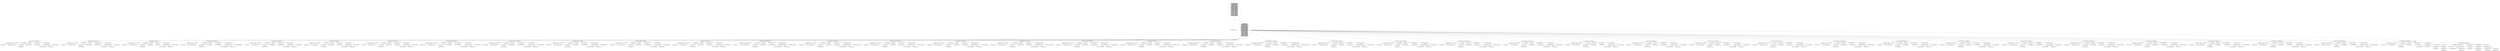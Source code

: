 digraph "HandlerFactory#?" {
0 [label="2:CtVirtualElement@HandlerFactory" shape=ellipse]
1 [label="3:CtExecutableReferenceImpl@register(<unknown>,java.lang.Class)" shape=ellipse]
2 [label="3:CtTypeReferenceImpl@null" shape=ellipse]
3 [label="3:CtTypeReferenceImpl@Class<CaseHandler>" shape=ellipse]
4 [label="3:CtVirtualElement@register" shape=ellipse]
5 [label="3:CtTypeAccessImpl@PlaceHold" shape=ellipse]
6 [label="3:CtTypeReferenceImpl@PlaceHold" shape=ellipse]
7 [label="3:CtThisAccessImpl@" shape=ellipse]
8 [label="3:CtTypeReferenceImpl@PlaceHold" shape=ellipse]
9 [label="3:CtTypeAccessImpl@CASE_GROUP" shape=ellipse]
10 [label="3:CtTypeReferenceImpl@CASE_GROUP" shape=ellipse]
11 [label="3:CtFieldReferenceImpl@CaseHandler.class" shape=ellipse]
12 [label="3:CtTypeReferenceImpl@CaseHandler" shape=ellipse]
13 [label="3:CtTypeReferenceImpl@Class" shape=ellipse]
14 [label="3:CtFieldReadImpl@CaseHandler.class" shape=ellipse]
15 [label="3:CtTypeAccessImpl@CaseHandler" shape=ellipse]
16 [label="3:CtInvocationImpl@register(CASE_GROUP, CaseHandler.class)" shape=ellipse]
17 [label="4:CtExecutableReferenceImpl@register(<unknown>,java.lang.Class)" shape=ellipse]
18 [label="4:CtTypeReferenceImpl@null" shape=ellipse]
19 [label="4:CtTypeReferenceImpl@Class<SwitchHandler>" shape=ellipse]
20 [label="4:CtVirtualElement@register" shape=ellipse]
21 [label="4:CtTypeAccessImpl@PlaceHold" shape=ellipse]
22 [label="4:CtTypeReferenceImpl@PlaceHold" shape=ellipse]
23 [label="4:CtThisAccessImpl@" shape=ellipse]
24 [label="4:CtTypeReferenceImpl@PlaceHold" shape=ellipse]
25 [label="4:CtTypeAccessImpl@LITERAL_SWITCH" shape=ellipse]
26 [label="4:CtTypeReferenceImpl@LITERAL_SWITCH" shape=ellipse]
27 [label="4:CtFieldReferenceImpl@SwitchHandler.class" shape=ellipse]
28 [label="4:CtTypeReferenceImpl@SwitchHandler" shape=ellipse]
29 [label="4:CtTypeReferenceImpl@Class" shape=ellipse]
30 [label="4:CtFieldReadImpl@SwitchHandler.class" shape=ellipse]
31 [label="4:CtTypeAccessImpl@SwitchHandler" shape=ellipse]
32 [label="4:CtInvocationImpl@register(LITERAL_SWITCH, SwitchHandler.class)" shape=ellipse]
33 [label="5:CtExecutableReferenceImpl@register(<unknown>,java.lang.Class)" shape=ellipse]
34 [label="5:CtTypeReferenceImpl@null" shape=ellipse]
35 [label="5:CtTypeReferenceImpl@Class<SlistHandler>" shape=ellipse]
36 [label="5:CtVirtualElement@register" shape=ellipse]
37 [label="5:CtTypeAccessImpl@PlaceHold" shape=ellipse]
38 [label="5:CtTypeReferenceImpl@PlaceHold" shape=ellipse]
39 [label="5:CtThisAccessImpl@" shape=ellipse]
40 [label="5:CtTypeReferenceImpl@PlaceHold" shape=ellipse]
41 [label="5:CtTypeAccessImpl@SLIST" shape=ellipse]
42 [label="5:CtTypeReferenceImpl@SLIST" shape=ellipse]
43 [label="5:CtFieldReferenceImpl@SlistHandler.class" shape=ellipse]
44 [label="5:CtTypeReferenceImpl@SlistHandler" shape=ellipse]
45 [label="5:CtTypeReferenceImpl@Class" shape=ellipse]
46 [label="5:CtFieldReadImpl@SlistHandler.class" shape=ellipse]
47 [label="5:CtTypeAccessImpl@SlistHandler" shape=ellipse]
48 [label="5:CtInvocationImpl@register(SLIST, SlistHandler.class)" shape=ellipse]
49 [label="6:CtExecutableReferenceImpl@register(<unknown>,java.lang.Class)" shape=ellipse]
50 [label="6:CtTypeReferenceImpl@null" shape=ellipse]
51 [label="6:CtTypeReferenceImpl@Class<PackageDefHandler>" shape=ellipse]
52 [label="6:CtVirtualElement@register" shape=ellipse]
53 [label="6:CtTypeAccessImpl@PlaceHold" shape=ellipse]
54 [label="6:CtTypeReferenceImpl@PlaceHold" shape=ellipse]
55 [label="6:CtThisAccessImpl@" shape=ellipse]
56 [label="6:CtTypeReferenceImpl@PlaceHold" shape=ellipse]
57 [label="6:CtTypeAccessImpl@PACKAGE_DEF" shape=ellipse]
58 [label="6:CtTypeReferenceImpl@PACKAGE_DEF" shape=ellipse]
59 [label="6:CtFieldReferenceImpl@PackageDefHandler.class" shape=ellipse]
60 [label="6:CtTypeReferenceImpl@PackageDefHandler" shape=ellipse]
61 [label="6:CtTypeReferenceImpl@Class" shape=ellipse]
62 [label="6:CtFieldReadImpl@PackageDefHandler.class" shape=ellipse]
63 [label="6:CtTypeAccessImpl@PackageDefHandler" shape=ellipse]
64 [label="6:CtInvocationImpl@register(PACKAGE_DEF, PackageDefHandler.class)" shape=ellipse]
65 [label="7:CtExecutableReferenceImpl@register(<unknown>,java.lang.Class)" shape=ellipse]
66 [label="7:CtTypeReferenceImpl@null" shape=ellipse]
67 [label="7:CtTypeReferenceImpl@Class<ElseHandler>" shape=ellipse]
68 [label="7:CtVirtualElement@register" shape=ellipse]
69 [label="7:CtTypeAccessImpl@PlaceHold" shape=ellipse]
70 [label="7:CtTypeReferenceImpl@PlaceHold" shape=ellipse]
71 [label="7:CtThisAccessImpl@" shape=ellipse]
72 [label="7:CtTypeReferenceImpl@PlaceHold" shape=ellipse]
73 [label="7:CtTypeAccessImpl@LITERAL_ELSE" shape=ellipse]
74 [label="7:CtTypeReferenceImpl@LITERAL_ELSE" shape=ellipse]
75 [label="7:CtFieldReferenceImpl@ElseHandler.class" shape=ellipse]
76 [label="7:CtTypeReferenceImpl@ElseHandler" shape=ellipse]
77 [label="7:CtTypeReferenceImpl@Class" shape=ellipse]
78 [label="7:CtFieldReadImpl@ElseHandler.class" shape=ellipse]
79 [label="7:CtTypeAccessImpl@ElseHandler" shape=ellipse]
80 [label="7:CtInvocationImpl@register(LITERAL_ELSE, ElseHandler.class)" shape=ellipse]
81 [label="8:CtExecutableReferenceImpl@register(<unknown>,java.lang.Class)" shape=ellipse]
82 [label="8:CtTypeReferenceImpl@null" shape=ellipse]
83 [label="8:CtTypeReferenceImpl@Class<IfHandler>" shape=ellipse]
84 [label="8:CtVirtualElement@register" shape=ellipse]
85 [label="8:CtTypeAccessImpl@PlaceHold" shape=ellipse]
86 [label="8:CtTypeReferenceImpl@PlaceHold" shape=ellipse]
87 [label="8:CtThisAccessImpl@" shape=ellipse]
88 [label="8:CtTypeReferenceImpl@PlaceHold" shape=ellipse]
89 [label="8:CtTypeAccessImpl@LITERAL_IF" shape=ellipse]
90 [label="8:CtTypeReferenceImpl@LITERAL_IF" shape=ellipse]
91 [label="8:CtFieldReferenceImpl@IfHandler.class" shape=ellipse]
92 [label="8:CtTypeReferenceImpl@IfHandler" shape=ellipse]
93 [label="8:CtTypeReferenceImpl@Class" shape=ellipse]
94 [label="8:CtFieldReadImpl@IfHandler.class" shape=ellipse]
95 [label="8:CtTypeAccessImpl@IfHandler" shape=ellipse]
96 [label="8:CtInvocationImpl@register(LITERAL_IF, IfHandler.class)" shape=ellipse]
97 [label="9:CtExecutableReferenceImpl@register(<unknown>,java.lang.Class)" shape=ellipse]
98 [label="9:CtTypeReferenceImpl@null" shape=ellipse]
99 [label="9:CtTypeReferenceImpl@Class<TryHandler>" shape=ellipse]
100 [label="9:CtVirtualElement@register" shape=ellipse]
101 [label="9:CtTypeAccessImpl@PlaceHold" shape=ellipse]
102 [label="9:CtTypeReferenceImpl@PlaceHold" shape=ellipse]
103 [label="9:CtThisAccessImpl@" shape=ellipse]
104 [label="9:CtTypeReferenceImpl@PlaceHold" shape=ellipse]
105 [label="9:CtTypeAccessImpl@LITERAL_TRY" shape=ellipse]
106 [label="9:CtTypeReferenceImpl@LITERAL_TRY" shape=ellipse]
107 [label="9:CtFieldReferenceImpl@TryHandler.class" shape=ellipse]
108 [label="9:CtTypeReferenceImpl@TryHandler" shape=ellipse]
109 [label="9:CtTypeReferenceImpl@Class" shape=ellipse]
110 [label="9:CtFieldReadImpl@TryHandler.class" shape=ellipse]
111 [label="9:CtTypeAccessImpl@TryHandler" shape=ellipse]
112 [label="9:CtInvocationImpl@register(LITERAL_TRY, TryHandler.class)" shape=ellipse]
113 [label="10:CtExecutableReferenceImpl@register(<unknown>,java.lang.Class)" shape=ellipse]
114 [label="10:CtTypeReferenceImpl@null" shape=ellipse]
115 [label="10:CtTypeReferenceImpl@Class<CatchHandler>" shape=ellipse]
116 [label="10:CtVirtualElement@register" shape=ellipse]
117 [label="10:CtTypeAccessImpl@PlaceHold" shape=ellipse]
118 [label="10:CtTypeReferenceImpl@PlaceHold" shape=ellipse]
119 [label="10:CtThisAccessImpl@" shape=ellipse]
120 [label="10:CtTypeReferenceImpl@PlaceHold" shape=ellipse]
121 [label="10:CtTypeAccessImpl@LITERAL_CATCH" shape=ellipse]
122 [label="10:CtTypeReferenceImpl@LITERAL_CATCH" shape=ellipse]
123 [label="10:CtFieldReferenceImpl@CatchHandler.class" shape=ellipse]
124 [label="10:CtTypeReferenceImpl@CatchHandler" shape=ellipse]
125 [label="10:CtTypeReferenceImpl@Class" shape=ellipse]
126 [label="10:CtFieldReadImpl@CatchHandler.class" shape=ellipse]
127 [label="10:CtTypeAccessImpl@CatchHandler" shape=ellipse]
128 [label="10:CtInvocationImpl@register(LITERAL_CATCH, CatchHandler.class)" shape=ellipse]
129 [label="11:CtExecutableReferenceImpl@register(<unknown>,java.lang.Class)" shape=ellipse]
130 [label="11:CtTypeReferenceImpl@null" shape=ellipse]
131 [label="11:CtTypeReferenceImpl@Class<FinallyHandler>" shape=ellipse]
132 [label="11:CtVirtualElement@register" shape=ellipse]
133 [label="11:CtTypeAccessImpl@PlaceHold" shape=ellipse]
134 [label="11:CtTypeReferenceImpl@PlaceHold" shape=ellipse]
135 [label="11:CtThisAccessImpl@" shape=ellipse]
136 [label="11:CtTypeReferenceImpl@PlaceHold" shape=ellipse]
137 [label="11:CtTypeAccessImpl@LITERAL_FINALLY" shape=ellipse]
138 [label="11:CtTypeReferenceImpl@LITERAL_FINALLY" shape=ellipse]
139 [label="11:CtFieldReferenceImpl@FinallyHandler.class" shape=ellipse]
140 [label="11:CtTypeReferenceImpl@FinallyHandler" shape=ellipse]
141 [label="11:CtTypeReferenceImpl@Class" shape=ellipse]
142 [label="11:CtFieldReadImpl@FinallyHandler.class" shape=ellipse]
143 [label="11:CtTypeAccessImpl@FinallyHandler" shape=ellipse]
144 [label="11:CtInvocationImpl@register(LITERAL_FINALLY, FinallyHandler.class)" shape=ellipse]
145 [label="12:CtExecutableReferenceImpl@register(<unknown>,java.lang.Class)" shape=ellipse]
146 [label="12:CtTypeReferenceImpl@null" shape=ellipse]
147 [label="12:CtTypeReferenceImpl@Class<DoWhileHandler>" shape=ellipse]
148 [label="12:CtVirtualElement@register" shape=ellipse]
149 [label="12:CtTypeAccessImpl@PlaceHold" shape=ellipse]
150 [label="12:CtTypeReferenceImpl@PlaceHold" shape=ellipse]
151 [label="12:CtThisAccessImpl@" shape=ellipse]
152 [label="12:CtTypeReferenceImpl@PlaceHold" shape=ellipse]
153 [label="12:CtTypeAccessImpl@LITERAL_DO" shape=ellipse]
154 [label="12:CtTypeReferenceImpl@LITERAL_DO" shape=ellipse]
155 [label="12:CtFieldReferenceImpl@DoWhileHandler.class" shape=ellipse]
156 [label="12:CtTypeReferenceImpl@DoWhileHandler" shape=ellipse]
157 [label="12:CtTypeReferenceImpl@Class" shape=ellipse]
158 [label="12:CtFieldReadImpl@DoWhileHandler.class" shape=ellipse]
159 [label="12:CtTypeAccessImpl@DoWhileHandler" shape=ellipse]
160 [label="12:CtInvocationImpl@register(LITERAL_DO, DoWhileHandler.class)" shape=ellipse]
161 [label="13:CtExecutableReferenceImpl@register(<unknown>,java.lang.Class)" shape=ellipse]
162 [label="13:CtTypeReferenceImpl@null" shape=ellipse]
163 [label="13:CtTypeReferenceImpl@Class<WhileHandler>" shape=ellipse]
164 [label="13:CtVirtualElement@register" shape=ellipse]
165 [label="13:CtTypeAccessImpl@PlaceHold" shape=ellipse]
166 [label="13:CtTypeReferenceImpl@PlaceHold" shape=ellipse]
167 [label="13:CtThisAccessImpl@" shape=ellipse]
168 [label="13:CtTypeReferenceImpl@PlaceHold" shape=ellipse]
169 [label="13:CtTypeAccessImpl@LITERAL_WHILE" shape=ellipse]
170 [label="13:CtTypeReferenceImpl@LITERAL_WHILE" shape=ellipse]
171 [label="13:CtFieldReferenceImpl@WhileHandler.class" shape=ellipse]
172 [label="13:CtTypeReferenceImpl@WhileHandler" shape=ellipse]
173 [label="13:CtTypeReferenceImpl@Class" shape=ellipse]
174 [label="13:CtFieldReadImpl@WhileHandler.class" shape=ellipse]
175 [label="13:CtTypeAccessImpl@WhileHandler" shape=ellipse]
176 [label="13:CtInvocationImpl@register(LITERAL_WHILE, WhileHandler.class)" shape=ellipse]
177 [label="14:CtExecutableReferenceImpl@register(<unknown>,java.lang.Class)" shape=ellipse]
178 [label="14:CtTypeReferenceImpl@null" shape=ellipse]
179 [label="14:CtTypeReferenceImpl@Class<ForHandler>" shape=ellipse]
180 [label="14:CtVirtualElement@register" shape=ellipse]
181 [label="14:CtTypeAccessImpl@PlaceHold" shape=ellipse]
182 [label="14:CtTypeReferenceImpl@PlaceHold" shape=ellipse]
183 [label="14:CtThisAccessImpl@" shape=ellipse]
184 [label="14:CtTypeReferenceImpl@PlaceHold" shape=ellipse]
185 [label="14:CtTypeAccessImpl@LITERAL_FOR" shape=ellipse]
186 [label="14:CtTypeReferenceImpl@LITERAL_FOR" shape=ellipse]
187 [label="14:CtFieldReferenceImpl@ForHandler.class" shape=ellipse]
188 [label="14:CtTypeReferenceImpl@ForHandler" shape=ellipse]
189 [label="14:CtTypeReferenceImpl@Class" shape=ellipse]
190 [label="14:CtFieldReadImpl@ForHandler.class" shape=ellipse]
191 [label="14:CtTypeAccessImpl@ForHandler" shape=ellipse]
192 [label="14:CtInvocationImpl@register(LITERAL_FOR, ForHandler.class)" shape=ellipse]
193 [label="15:CtExecutableReferenceImpl@register(<unknown>,java.lang.Class)" shape=ellipse]
194 [label="15:CtTypeReferenceImpl@null" shape=ellipse]
195 [label="15:CtTypeReferenceImpl@Class<MethodDefHandler>" shape=ellipse]
196 [label="15:CtVirtualElement@register" shape=ellipse]
197 [label="15:CtTypeAccessImpl@PlaceHold" shape=ellipse]
198 [label="15:CtTypeReferenceImpl@PlaceHold" shape=ellipse]
199 [label="15:CtThisAccessImpl@" shape=ellipse]
200 [label="15:CtTypeReferenceImpl@PlaceHold" shape=ellipse]
201 [label="15:CtTypeAccessImpl@METHOD_DEF" shape=ellipse]
202 [label="15:CtTypeReferenceImpl@METHOD_DEF" shape=ellipse]
203 [label="15:CtFieldReferenceImpl@MethodDefHandler.class" shape=ellipse]
204 [label="15:CtTypeReferenceImpl@MethodDefHandler" shape=ellipse]
205 [label="15:CtTypeReferenceImpl@Class" shape=ellipse]
206 [label="15:CtFieldReadImpl@MethodDefHandler.class" shape=ellipse]
207 [label="15:CtTypeAccessImpl@MethodDefHandler" shape=ellipse]
208 [label="15:CtInvocationImpl@register(METHOD_DEF, MethodDefHandler.class)" shape=ellipse]
209 [label="16:CtExecutableReferenceImpl@register(<unknown>,java.lang.Class)" shape=ellipse]
210 [label="16:CtTypeReferenceImpl@null" shape=ellipse]
211 [label="16:CtTypeReferenceImpl@Class<MethodDefHandler>" shape=ellipse]
212 [label="16:CtVirtualElement@register" shape=ellipse]
213 [label="16:CtTypeAccessImpl@PlaceHold" shape=ellipse]
214 [label="16:CtTypeReferenceImpl@PlaceHold" shape=ellipse]
215 [label="16:CtThisAccessImpl@" shape=ellipse]
216 [label="16:CtTypeReferenceImpl@PlaceHold" shape=ellipse]
217 [label="16:CtTypeAccessImpl@CTOR_DEF" shape=ellipse]
218 [label="16:CtTypeReferenceImpl@CTOR_DEF" shape=ellipse]
219 [label="16:CtFieldReferenceImpl@MethodDefHandler.class" shape=ellipse]
220 [label="16:CtTypeReferenceImpl@MethodDefHandler" shape=ellipse]
221 [label="16:CtTypeReferenceImpl@Class" shape=ellipse]
222 [label="16:CtFieldReadImpl@MethodDefHandler.class" shape=ellipse]
223 [label="16:CtTypeAccessImpl@MethodDefHandler" shape=ellipse]
224 [label="16:CtInvocationImpl@register(CTOR_DEF, MethodDefHandler.class)" shape=ellipse]
225 [label="17:CtExecutableReferenceImpl@register(<unknown>,java.lang.Class)" shape=ellipse]
226 [label="17:CtTypeReferenceImpl@null" shape=ellipse]
227 [label="17:CtTypeReferenceImpl@Class<ClassDefHandler>" shape=ellipse]
228 [label="17:CtVirtualElement@register" shape=ellipse]
229 [label="17:CtTypeAccessImpl@PlaceHold" shape=ellipse]
230 [label="17:CtTypeReferenceImpl@PlaceHold" shape=ellipse]
231 [label="17:CtThisAccessImpl@" shape=ellipse]
232 [label="17:CtTypeReferenceImpl@PlaceHold" shape=ellipse]
233 [label="17:CtTypeAccessImpl@CLASS_DEF" shape=ellipse]
234 [label="17:CtTypeReferenceImpl@CLASS_DEF" shape=ellipse]
235 [label="17:CtFieldReferenceImpl@ClassDefHandler.class" shape=ellipse]
236 [label="17:CtTypeReferenceImpl@ClassDefHandler" shape=ellipse]
237 [label="17:CtTypeReferenceImpl@Class" shape=ellipse]
238 [label="17:CtFieldReadImpl@ClassDefHandler.class" shape=ellipse]
239 [label="17:CtTypeAccessImpl@ClassDefHandler" shape=ellipse]
240 [label="17:CtInvocationImpl@register(CLASS_DEF, ClassDefHandler.class)" shape=ellipse]
241 [label="18:CtExecutableReferenceImpl@register(<unknown>,java.lang.Class)" shape=ellipse]
242 [label="18:CtTypeReferenceImpl@null" shape=ellipse]
243 [label="18:CtTypeReferenceImpl@Class<ClassDefHandler>" shape=ellipse]
244 [label="18:CtVirtualElement@register" shape=ellipse]
245 [label="18:CtTypeAccessImpl@PlaceHold" shape=ellipse]
246 [label="18:CtTypeReferenceImpl@PlaceHold" shape=ellipse]
247 [label="18:CtThisAccessImpl@" shape=ellipse]
248 [label="18:CtTypeReferenceImpl@PlaceHold" shape=ellipse]
249 [label="18:CtTypeAccessImpl@ENUM_DEF" shape=ellipse]
250 [label="18:CtTypeReferenceImpl@ENUM_DEF" shape=ellipse]
251 [label="18:CtFieldReferenceImpl@ClassDefHandler.class" shape=ellipse]
252 [label="18:CtTypeReferenceImpl@ClassDefHandler" shape=ellipse]
253 [label="18:CtTypeReferenceImpl@Class" shape=ellipse]
254 [label="18:CtFieldReadImpl@ClassDefHandler.class" shape=ellipse]
255 [label="18:CtTypeAccessImpl@ClassDefHandler" shape=ellipse]
256 [label="18:CtInvocationImpl@register(ENUM_DEF, ClassDefHandler.class)" shape=ellipse]
257 [label="19:CtExecutableReferenceImpl@register(<unknown>,java.lang.Class)" shape=ellipse]
258 [label="19:CtTypeReferenceImpl@null" shape=ellipse]
259 [label="19:CtTypeReferenceImpl@Class<ObjectBlockHandler>" shape=ellipse]
260 [label="19:CtVirtualElement@register" shape=ellipse]
261 [label="19:CtTypeAccessImpl@PlaceHold" shape=ellipse]
262 [label="19:CtTypeReferenceImpl@PlaceHold" shape=ellipse]
263 [label="19:CtThisAccessImpl@" shape=ellipse]
264 [label="19:CtTypeReferenceImpl@PlaceHold" shape=ellipse]
265 [label="19:CtTypeAccessImpl@OBJBLOCK" shape=ellipse]
266 [label="19:CtTypeReferenceImpl@OBJBLOCK" shape=ellipse]
267 [label="19:CtFieldReferenceImpl@ObjectBlockHandler.class" shape=ellipse]
268 [label="19:CtTypeReferenceImpl@ObjectBlockHandler" shape=ellipse]
269 [label="19:CtTypeReferenceImpl@Class" shape=ellipse]
270 [label="19:CtFieldReadImpl@ObjectBlockHandler.class" shape=ellipse]
271 [label="19:CtTypeAccessImpl@ObjectBlockHandler" shape=ellipse]
272 [label="19:CtInvocationImpl@register(OBJBLOCK, ObjectBlockHandler.class)" shape=ellipse]
273 [label="20:CtExecutableReferenceImpl@register(<unknown>,java.lang.Class)" shape=ellipse]
274 [label="20:CtTypeReferenceImpl@null" shape=ellipse]
275 [label="20:CtTypeReferenceImpl@Class<ClassDefHandler>" shape=ellipse]
276 [label="20:CtVirtualElement@register" shape=ellipse]
277 [label="20:CtTypeAccessImpl@PlaceHold" shape=ellipse]
278 [label="20:CtTypeReferenceImpl@PlaceHold" shape=ellipse]
279 [label="20:CtThisAccessImpl@" shape=ellipse]
280 [label="20:CtTypeReferenceImpl@PlaceHold" shape=ellipse]
281 [label="20:CtTypeAccessImpl@INTERFACE_DEF" shape=ellipse]
282 [label="20:CtTypeReferenceImpl@INTERFACE_DEF" shape=ellipse]
283 [label="20:CtFieldReferenceImpl@ClassDefHandler.class" shape=ellipse]
284 [label="20:CtTypeReferenceImpl@ClassDefHandler" shape=ellipse]
285 [label="20:CtTypeReferenceImpl@Class" shape=ellipse]
286 [label="20:CtFieldReadImpl@ClassDefHandler.class" shape=ellipse]
287 [label="20:CtTypeAccessImpl@ClassDefHandler" shape=ellipse]
288 [label="20:CtInvocationImpl@register(INTERFACE_DEF, ClassDefHandler.class)" shape=ellipse]
289 [label="21:CtExecutableReferenceImpl@register(<unknown>,java.lang.Class)" shape=ellipse]
290 [label="21:CtTypeReferenceImpl@null" shape=ellipse]
291 [label="21:CtTypeReferenceImpl@Class<ImportHandler>" shape=ellipse]
292 [label="21:CtVirtualElement@register" shape=ellipse]
293 [label="21:CtTypeAccessImpl@PlaceHold" shape=ellipse]
294 [label="21:CtTypeReferenceImpl@PlaceHold" shape=ellipse]
295 [label="21:CtThisAccessImpl@" shape=ellipse]
296 [label="21:CtTypeReferenceImpl@PlaceHold" shape=ellipse]
297 [label="21:CtTypeAccessImpl@IMPORT" shape=ellipse]
298 [label="21:CtTypeReferenceImpl@IMPORT" shape=ellipse]
299 [label="21:CtFieldReferenceImpl@ImportHandler.class" shape=ellipse]
300 [label="21:CtTypeReferenceImpl@ImportHandler" shape=ellipse]
301 [label="21:CtTypeReferenceImpl@Class" shape=ellipse]
302 [label="21:CtFieldReadImpl@ImportHandler.class" shape=ellipse]
303 [label="21:CtTypeAccessImpl@ImportHandler" shape=ellipse]
304 [label="21:CtInvocationImpl@register(IMPORT, ImportHandler.class)" shape=ellipse]
305 [label="22:CtExecutableReferenceImpl@register(<unknown>,java.lang.Class)" shape=ellipse]
306 [label="22:CtTypeReferenceImpl@null" shape=ellipse]
307 [label="22:CtTypeReferenceImpl@Class<ArrayInitHandler>" shape=ellipse]
308 [label="22:CtVirtualElement@register" shape=ellipse]
309 [label="22:CtTypeAccessImpl@PlaceHold" shape=ellipse]
310 [label="22:CtTypeReferenceImpl@PlaceHold" shape=ellipse]
311 [label="22:CtThisAccessImpl@" shape=ellipse]
312 [label="22:CtTypeReferenceImpl@PlaceHold" shape=ellipse]
313 [label="22:CtTypeAccessImpl@ARRAY_INIT" shape=ellipse]
314 [label="22:CtTypeReferenceImpl@ARRAY_INIT" shape=ellipse]
315 [label="22:CtFieldReferenceImpl@ArrayInitHandler.class" shape=ellipse]
316 [label="22:CtTypeReferenceImpl@ArrayInitHandler" shape=ellipse]
317 [label="22:CtTypeReferenceImpl@Class" shape=ellipse]
318 [label="22:CtFieldReadImpl@ArrayInitHandler.class" shape=ellipse]
319 [label="22:CtTypeAccessImpl@ArrayInitHandler" shape=ellipse]
320 [label="22:CtInvocationImpl@register(ARRAY_INIT, ArrayInitHandler.class)" shape=ellipse]
321 [label="23:CtExecutableReferenceImpl@register(<unknown>,java.lang.Class)" shape=ellipse]
322 [label="23:CtTypeReferenceImpl@null" shape=ellipse]
323 [label="23:CtTypeReferenceImpl@Class<MethodCallHandler>" shape=ellipse]
324 [label="23:CtVirtualElement@register" shape=ellipse]
325 [label="23:CtTypeAccessImpl@PlaceHold" shape=ellipse]
326 [label="23:CtTypeReferenceImpl@PlaceHold" shape=ellipse]
327 [label="23:CtThisAccessImpl@" shape=ellipse]
328 [label="23:CtTypeReferenceImpl@PlaceHold" shape=ellipse]
329 [label="23:CtTypeAccessImpl@METHOD_CALL" shape=ellipse]
330 [label="23:CtTypeReferenceImpl@METHOD_CALL" shape=ellipse]
331 [label="23:CtFieldReferenceImpl@MethodCallHandler.class" shape=ellipse]
332 [label="23:CtTypeReferenceImpl@MethodCallHandler" shape=ellipse]
333 [label="23:CtTypeReferenceImpl@Class" shape=ellipse]
334 [label="23:CtFieldReadImpl@MethodCallHandler.class" shape=ellipse]
335 [label="23:CtTypeAccessImpl@MethodCallHandler" shape=ellipse]
336 [label="23:CtInvocationImpl@register(METHOD_CALL, MethodCallHandler.class)" shape=ellipse]
337 [label="24:CtExecutableReferenceImpl@register(<unknown>,java.lang.Class)" shape=ellipse]
338 [label="24:CtTypeReferenceImpl@null" shape=ellipse]
339 [label="24:CtTypeReferenceImpl@Class<MethodCallHandler>" shape=ellipse]
340 [label="24:CtVirtualElement@register" shape=ellipse]
341 [label="24:CtTypeAccessImpl@PlaceHold" shape=ellipse]
342 [label="24:CtTypeReferenceImpl@PlaceHold" shape=ellipse]
343 [label="24:CtThisAccessImpl@" shape=ellipse]
344 [label="24:CtTypeReferenceImpl@PlaceHold" shape=ellipse]
345 [label="24:CtTypeAccessImpl@CTOR_CALL" shape=ellipse]
346 [label="24:CtTypeReferenceImpl@CTOR_CALL" shape=ellipse]
347 [label="24:CtFieldReferenceImpl@MethodCallHandler.class" shape=ellipse]
348 [label="24:CtTypeReferenceImpl@MethodCallHandler" shape=ellipse]
349 [label="24:CtTypeReferenceImpl@Class" shape=ellipse]
350 [label="24:CtFieldReadImpl@MethodCallHandler.class" shape=ellipse]
351 [label="24:CtTypeAccessImpl@MethodCallHandler" shape=ellipse]
352 [label="24:CtInvocationImpl@register(CTOR_CALL, MethodCallHandler.class)" shape=ellipse]
353 [label="25:CtExecutableReferenceImpl@register(<unknown>,java.lang.Class)" shape=ellipse]
354 [label="25:CtTypeReferenceImpl@null" shape=ellipse]
355 [label="25:CtTypeReferenceImpl@Class<LabelHandler>" shape=ellipse]
356 [label="25:CtVirtualElement@register" shape=ellipse]
357 [label="25:CtTypeAccessImpl@PlaceHold" shape=ellipse]
358 [label="25:CtTypeReferenceImpl@PlaceHold" shape=ellipse]
359 [label="25:CtThisAccessImpl@" shape=ellipse]
360 [label="25:CtTypeReferenceImpl@PlaceHold" shape=ellipse]
361 [label="25:CtTypeAccessImpl@LABELED_STAT" shape=ellipse]
362 [label="25:CtTypeReferenceImpl@LABELED_STAT" shape=ellipse]
363 [label="25:CtFieldReferenceImpl@LabelHandler.class" shape=ellipse]
364 [label="25:CtTypeReferenceImpl@LabelHandler" shape=ellipse]
365 [label="25:CtTypeReferenceImpl@Class" shape=ellipse]
366 [label="25:CtFieldReadImpl@LabelHandler.class" shape=ellipse]
367 [label="25:CtTypeAccessImpl@LabelHandler" shape=ellipse]
368 [label="25:CtInvocationImpl@register(LABELED_STAT, LabelHandler.class)" shape=ellipse]
369 [label="26:CtExecutableReferenceImpl@register(<unknown>,java.lang.Class)" shape=ellipse]
370 [label="26:CtTypeReferenceImpl@null" shape=ellipse]
371 [label="26:CtTypeReferenceImpl@Class<StaticInitHandler>" shape=ellipse]
372 [label="26:CtVirtualElement@register" shape=ellipse]
373 [label="26:CtTypeAccessImpl@PlaceHold" shape=ellipse]
374 [label="26:CtTypeReferenceImpl@PlaceHold" shape=ellipse]
375 [label="26:CtThisAccessImpl@" shape=ellipse]
376 [label="26:CtTypeReferenceImpl@PlaceHold" shape=ellipse]
377 [label="26:CtTypeAccessImpl@STATIC_INIT" shape=ellipse]
378 [label="26:CtTypeReferenceImpl@STATIC_INIT" shape=ellipse]
379 [label="26:CtFieldReferenceImpl@StaticInitHandler.class" shape=ellipse]
380 [label="26:CtTypeReferenceImpl@StaticInitHandler" shape=ellipse]
381 [label="26:CtTypeReferenceImpl@Class" shape=ellipse]
382 [label="26:CtFieldReadImpl@StaticInitHandler.class" shape=ellipse]
383 [label="26:CtTypeAccessImpl@StaticInitHandler" shape=ellipse]
384 [label="26:CtInvocationImpl@register(STATIC_INIT, StaticInitHandler.class)" shape=ellipse]
385 [label="27:CtExecutableReferenceImpl@register(<unknown>,java.lang.Class)" shape=ellipse]
386 [label="27:CtTypeReferenceImpl@null" shape=ellipse]
387 [label="27:CtTypeReferenceImpl@Class<SlistHandler>" shape=ellipse]
388 [label="27:CtVirtualElement@register" shape=ellipse]
389 [label="27:CtTypeAccessImpl@PlaceHold" shape=ellipse]
390 [label="27:CtTypeReferenceImpl@PlaceHold" shape=ellipse]
391 [label="27:CtThisAccessImpl@" shape=ellipse]
392 [label="27:CtTypeReferenceImpl@PlaceHold" shape=ellipse]
393 [label="27:CtTypeAccessImpl@INSTANCE_INIT" shape=ellipse]
394 [label="27:CtTypeReferenceImpl@INSTANCE_INIT" shape=ellipse]
395 [label="27:CtFieldReferenceImpl@SlistHandler.class" shape=ellipse]
396 [label="27:CtTypeReferenceImpl@SlistHandler" shape=ellipse]
397 [label="27:CtTypeReferenceImpl@Class" shape=ellipse]
398 [label="27:CtFieldReadImpl@SlistHandler.class" shape=ellipse]
399 [label="27:CtTypeAccessImpl@SlistHandler" shape=ellipse]
400 [label="27:CtInvocationImpl@register(INSTANCE_INIT, SlistHandler.class)" shape=ellipse]
401 [label="28:CtExecutableReferenceImpl@register(<unknown>,java.lang.Class)" shape=ellipse]
402 [label="28:CtTypeReferenceImpl@null" shape=ellipse]
403 [label="28:CtTypeReferenceImpl@Class<AssignHandler>" shape=ellipse]
404 [label="28:CtVirtualElement@register" shape=ellipse]
405 [label="28:CtTypeAccessImpl@PlaceHold" shape=ellipse]
406 [label="28:CtTypeReferenceImpl@PlaceHold" shape=ellipse]
407 [label="28:CtThisAccessImpl@" shape=ellipse]
408 [label="28:CtTypeReferenceImpl@PlaceHold" shape=ellipse]
409 [label="28:CtTypeAccessImpl@ASSIGN" shape=ellipse]
410 [label="28:CtTypeReferenceImpl@ASSIGN" shape=ellipse]
411 [label="28:CtFieldReferenceImpl@AssignHandler.class" shape=ellipse]
412 [label="28:CtTypeReferenceImpl@AssignHandler" shape=ellipse]
413 [label="28:CtTypeReferenceImpl@Class" shape=ellipse]
414 [label="28:CtFieldReadImpl@AssignHandler.class" shape=ellipse]
415 [label="28:CtTypeAccessImpl@AssignHandler" shape=ellipse]
416 [label="28:CtInvocationImpl@register(ASSIGN, AssignHandler.class)" shape=ellipse]
417 [label="29:CtExecutableReferenceImpl@register(<unknown>,java.lang.Class)" shape=ellipse]
418 [label="29:CtTypeReferenceImpl@null" shape=ellipse]
419 [label="29:CtTypeReferenceImpl@Class<AssignHandler>" shape=ellipse]
420 [label="29:CtVirtualElement@register" shape=ellipse]
421 [label="29:CtTypeAccessImpl@PlaceHold" shape=ellipse]
422 [label="29:CtTypeReferenceImpl@PlaceHold" shape=ellipse]
423 [label="29:CtThisAccessImpl@" shape=ellipse]
424 [label="29:CtTypeReferenceImpl@PlaceHold" shape=ellipse]
425 [label="29:CtTypeAccessImpl@PLUS_ASSIGN" shape=ellipse]
426 [label="29:CtTypeReferenceImpl@PLUS_ASSIGN" shape=ellipse]
427 [label="29:CtFieldReferenceImpl@AssignHandler.class" shape=ellipse]
428 [label="29:CtTypeReferenceImpl@AssignHandler" shape=ellipse]
429 [label="29:CtTypeReferenceImpl@Class" shape=ellipse]
430 [label="29:CtFieldReadImpl@AssignHandler.class" shape=ellipse]
431 [label="29:CtTypeAccessImpl@AssignHandler" shape=ellipse]
432 [label="29:CtInvocationImpl@register(PLUS_ASSIGN, AssignHandler.class)" shape=ellipse]
433 [label="30:CtExecutableReferenceImpl@register(<unknown>,java.lang.Class)" shape=ellipse]
434 [label="30:CtTypeReferenceImpl@null" shape=ellipse]
435 [label="30:CtTypeReferenceImpl@Class<AssignHandler>" shape=ellipse]
436 [label="30:CtVirtualElement@register" shape=ellipse]
437 [label="30:CtTypeAccessImpl@PlaceHold" shape=ellipse]
438 [label="30:CtTypeReferenceImpl@PlaceHold" shape=ellipse]
439 [label="30:CtThisAccessImpl@" shape=ellipse]
440 [label="30:CtTypeReferenceImpl@PlaceHold" shape=ellipse]
441 [label="30:CtTypeAccessImpl@MINUS_ASSIGN" shape=ellipse]
442 [label="30:CtTypeReferenceImpl@MINUS_ASSIGN" shape=ellipse]
443 [label="30:CtFieldReferenceImpl@AssignHandler.class" shape=ellipse]
444 [label="30:CtTypeReferenceImpl@AssignHandler" shape=ellipse]
445 [label="30:CtTypeReferenceImpl@Class" shape=ellipse]
446 [label="30:CtFieldReadImpl@AssignHandler.class" shape=ellipse]
447 [label="30:CtTypeAccessImpl@AssignHandler" shape=ellipse]
448 [label="30:CtInvocationImpl@register(MINUS_ASSIGN, AssignHandler.class)" shape=ellipse]
449 [label="31:CtExecutableReferenceImpl@register(<unknown>,java.lang.Class)" shape=ellipse]
450 [label="31:CtTypeReferenceImpl@null" shape=ellipse]
451 [label="31:CtTypeReferenceImpl@Class<AssignHandler>" shape=ellipse]
452 [label="31:CtVirtualElement@register" shape=ellipse]
453 [label="31:CtTypeAccessImpl@PlaceHold" shape=ellipse]
454 [label="31:CtTypeReferenceImpl@PlaceHold" shape=ellipse]
455 [label="31:CtThisAccessImpl@" shape=ellipse]
456 [label="31:CtTypeReferenceImpl@PlaceHold" shape=ellipse]
457 [label="31:CtTypeAccessImpl@STAR_ASSIGN" shape=ellipse]
458 [label="31:CtTypeReferenceImpl@STAR_ASSIGN" shape=ellipse]
459 [label="31:CtFieldReferenceImpl@AssignHandler.class" shape=ellipse]
460 [label="31:CtTypeReferenceImpl@AssignHandler" shape=ellipse]
461 [label="31:CtTypeReferenceImpl@Class" shape=ellipse]
462 [label="31:CtFieldReadImpl@AssignHandler.class" shape=ellipse]
463 [label="31:CtTypeAccessImpl@AssignHandler" shape=ellipse]
464 [label="31:CtInvocationImpl@register(STAR_ASSIGN, AssignHandler.class)" shape=ellipse]
465 [label="32:CtExecutableReferenceImpl@register(<unknown>,java.lang.Class)" shape=ellipse]
466 [label="32:CtTypeReferenceImpl@null" shape=ellipse]
467 [label="32:CtTypeReferenceImpl@Class<AssignHandler>" shape=ellipse]
468 [label="32:CtVirtualElement@register" shape=ellipse]
469 [label="32:CtTypeAccessImpl@PlaceHold" shape=ellipse]
470 [label="32:CtTypeReferenceImpl@PlaceHold" shape=ellipse]
471 [label="32:CtThisAccessImpl@" shape=ellipse]
472 [label="32:CtTypeReferenceImpl@PlaceHold" shape=ellipse]
473 [label="32:CtTypeAccessImpl@DIV_ASSIGN" shape=ellipse]
474 [label="32:CtTypeReferenceImpl@DIV_ASSIGN" shape=ellipse]
475 [label="32:CtFieldReferenceImpl@AssignHandler.class" shape=ellipse]
476 [label="32:CtTypeReferenceImpl@AssignHandler" shape=ellipse]
477 [label="32:CtTypeReferenceImpl@Class" shape=ellipse]
478 [label="32:CtFieldReadImpl@AssignHandler.class" shape=ellipse]
479 [label="32:CtTypeAccessImpl@AssignHandler" shape=ellipse]
480 [label="32:CtInvocationImpl@register(DIV_ASSIGN, AssignHandler.class)" shape=ellipse]
481 [label="33:CtExecutableReferenceImpl@register(<unknown>,java.lang.Class)" shape=ellipse]
482 [label="33:CtTypeReferenceImpl@null" shape=ellipse]
483 [label="33:CtTypeReferenceImpl@Class<AssignHandler>" shape=ellipse]
484 [label="33:CtVirtualElement@register" shape=ellipse]
485 [label="33:CtTypeAccessImpl@PlaceHold" shape=ellipse]
486 [label="33:CtTypeReferenceImpl@PlaceHold" shape=ellipse]
487 [label="33:CtThisAccessImpl@" shape=ellipse]
488 [label="33:CtTypeReferenceImpl@PlaceHold" shape=ellipse]
489 [label="33:CtTypeAccessImpl@MOD_ASSIGN" shape=ellipse]
490 [label="33:CtTypeReferenceImpl@MOD_ASSIGN" shape=ellipse]
491 [label="33:CtFieldReferenceImpl@AssignHandler.class" shape=ellipse]
492 [label="33:CtTypeReferenceImpl@AssignHandler" shape=ellipse]
493 [label="33:CtTypeReferenceImpl@Class" shape=ellipse]
494 [label="33:CtFieldReadImpl@AssignHandler.class" shape=ellipse]
495 [label="33:CtTypeAccessImpl@AssignHandler" shape=ellipse]
496 [label="33:CtInvocationImpl@register(MOD_ASSIGN, AssignHandler.class)" shape=ellipse]
497 [label="34:CtExecutableReferenceImpl@register(<unknown>,java.lang.Class)" shape=ellipse]
498 [label="34:CtTypeReferenceImpl@null" shape=ellipse]
499 [label="34:CtTypeReferenceImpl@Class<AssignHandler>" shape=ellipse]
500 [label="34:CtVirtualElement@register" shape=ellipse]
501 [label="34:CtTypeAccessImpl@PlaceHold" shape=ellipse]
502 [label="34:CtTypeReferenceImpl@PlaceHold" shape=ellipse]
503 [label="34:CtThisAccessImpl@" shape=ellipse]
504 [label="34:CtTypeReferenceImpl@PlaceHold" shape=ellipse]
505 [label="34:CtTypeAccessImpl@SR_ASSIGN" shape=ellipse]
506 [label="34:CtTypeReferenceImpl@SR_ASSIGN" shape=ellipse]
507 [label="34:CtFieldReferenceImpl@AssignHandler.class" shape=ellipse]
508 [label="34:CtTypeReferenceImpl@AssignHandler" shape=ellipse]
509 [label="34:CtTypeReferenceImpl@Class" shape=ellipse]
510 [label="34:CtFieldReadImpl@AssignHandler.class" shape=ellipse]
511 [label="34:CtTypeAccessImpl@AssignHandler" shape=ellipse]
512 [label="34:CtInvocationImpl@register(SR_ASSIGN, AssignHandler.class)" shape=ellipse]
513 [label="35:CtExecutableReferenceImpl@register(<unknown>,java.lang.Class)" shape=ellipse]
514 [label="35:CtTypeReferenceImpl@null" shape=ellipse]
515 [label="35:CtTypeReferenceImpl@Class<AssignHandler>" shape=ellipse]
516 [label="35:CtVirtualElement@register" shape=ellipse]
517 [label="35:CtTypeAccessImpl@PlaceHold" shape=ellipse]
518 [label="35:CtTypeReferenceImpl@PlaceHold" shape=ellipse]
519 [label="35:CtThisAccessImpl@" shape=ellipse]
520 [label="35:CtTypeReferenceImpl@PlaceHold" shape=ellipse]
521 [label="35:CtTypeAccessImpl@BSR_ASSIGN" shape=ellipse]
522 [label="35:CtTypeReferenceImpl@BSR_ASSIGN" shape=ellipse]
523 [label="35:CtFieldReferenceImpl@AssignHandler.class" shape=ellipse]
524 [label="35:CtTypeReferenceImpl@AssignHandler" shape=ellipse]
525 [label="35:CtTypeReferenceImpl@Class" shape=ellipse]
526 [label="35:CtFieldReadImpl@AssignHandler.class" shape=ellipse]
527 [label="35:CtTypeAccessImpl@AssignHandler" shape=ellipse]
528 [label="35:CtInvocationImpl@register(BSR_ASSIGN, AssignHandler.class)" shape=ellipse]
529 [label="36:CtExecutableReferenceImpl@register(<unknown>,java.lang.Class)" shape=ellipse]
530 [label="36:CtTypeReferenceImpl@null" shape=ellipse]
531 [label="36:CtTypeReferenceImpl@Class<AssignHandler>" shape=ellipse]
532 [label="36:CtVirtualElement@register" shape=ellipse]
533 [label="36:CtTypeAccessImpl@PlaceHold" shape=ellipse]
534 [label="36:CtTypeReferenceImpl@PlaceHold" shape=ellipse]
535 [label="36:CtThisAccessImpl@" shape=ellipse]
536 [label="36:CtTypeReferenceImpl@PlaceHold" shape=ellipse]
537 [label="36:CtTypeAccessImpl@SL_ASSIGN" shape=ellipse]
538 [label="36:CtTypeReferenceImpl@SL_ASSIGN" shape=ellipse]
539 [label="36:CtFieldReferenceImpl@AssignHandler.class" shape=ellipse]
540 [label="36:CtTypeReferenceImpl@AssignHandler" shape=ellipse]
541 [label="36:CtTypeReferenceImpl@Class" shape=ellipse]
542 [label="36:CtFieldReadImpl@AssignHandler.class" shape=ellipse]
543 [label="36:CtTypeAccessImpl@AssignHandler" shape=ellipse]
544 [label="36:CtInvocationImpl@register(SL_ASSIGN, AssignHandler.class)" shape=ellipse]
545 [label="37:CtExecutableReferenceImpl@register(<unknown>,java.lang.Class)" shape=ellipse]
546 [label="37:CtTypeReferenceImpl@null" shape=ellipse]
547 [label="37:CtTypeReferenceImpl@Class<AssignHandler>" shape=ellipse]
548 [label="37:CtVirtualElement@register" shape=ellipse]
549 [label="37:CtTypeAccessImpl@PlaceHold" shape=ellipse]
550 [label="37:CtTypeReferenceImpl@PlaceHold" shape=ellipse]
551 [label="37:CtThisAccessImpl@" shape=ellipse]
552 [label="37:CtTypeReferenceImpl@PlaceHold" shape=ellipse]
553 [label="37:CtTypeAccessImpl@BAND_ASSIGN" shape=ellipse]
554 [label="37:CtTypeReferenceImpl@BAND_ASSIGN" shape=ellipse]
555 [label="37:CtFieldReferenceImpl@AssignHandler.class" shape=ellipse]
556 [label="37:CtTypeReferenceImpl@AssignHandler" shape=ellipse]
557 [label="37:CtTypeReferenceImpl@Class" shape=ellipse]
558 [label="37:CtFieldReadImpl@AssignHandler.class" shape=ellipse]
559 [label="37:CtTypeAccessImpl@AssignHandler" shape=ellipse]
560 [label="37:CtInvocationImpl@register(BAND_ASSIGN, AssignHandler.class)" shape=ellipse]
561 [label="38:CtExecutableReferenceImpl@register(<unknown>,java.lang.Class)" shape=ellipse]
562 [label="38:CtTypeReferenceImpl@null" shape=ellipse]
563 [label="38:CtTypeReferenceImpl@Class<AssignHandler>" shape=ellipse]
564 [label="38:CtVirtualElement@register" shape=ellipse]
565 [label="38:CtTypeAccessImpl@PlaceHold" shape=ellipse]
566 [label="38:CtTypeReferenceImpl@PlaceHold" shape=ellipse]
567 [label="38:CtThisAccessImpl@" shape=ellipse]
568 [label="38:CtTypeReferenceImpl@PlaceHold" shape=ellipse]
569 [label="38:CtTypeAccessImpl@BXOR_ASSIGN" shape=ellipse]
570 [label="38:CtTypeReferenceImpl@BXOR_ASSIGN" shape=ellipse]
571 [label="38:CtFieldReferenceImpl@AssignHandler.class" shape=ellipse]
572 [label="38:CtTypeReferenceImpl@AssignHandler" shape=ellipse]
573 [label="38:CtTypeReferenceImpl@Class" shape=ellipse]
574 [label="38:CtFieldReadImpl@AssignHandler.class" shape=ellipse]
575 [label="38:CtTypeAccessImpl@AssignHandler" shape=ellipse]
576 [label="38:CtInvocationImpl@register(BXOR_ASSIGN, AssignHandler.class)" shape=ellipse]
577 [label="39:CtExecutableReferenceImpl@register(<unknown>,java.lang.Class)" shape=ellipse]
578 [label="39:CtTypeReferenceImpl@null" shape=ellipse]
579 [label="39:CtTypeReferenceImpl@Class<AssignHandler>" shape=ellipse]
580 [label="39:CtVirtualElement@register" shape=ellipse]
581 [label="39:CtTypeAccessImpl@PlaceHold" shape=ellipse]
582 [label="39:CtTypeReferenceImpl@PlaceHold" shape=ellipse]
583 [label="39:CtThisAccessImpl@" shape=ellipse]
584 [label="39:CtTypeReferenceImpl@PlaceHold" shape=ellipse]
585 [label="39:CtTypeAccessImpl@BOR_ASSIGN" shape=ellipse]
586 [label="39:CtTypeReferenceImpl@BOR_ASSIGN" shape=ellipse]
587 [label="39:CtFieldReferenceImpl@AssignHandler.class" shape=ellipse]
588 [label="39:CtTypeReferenceImpl@AssignHandler" shape=ellipse]
589 [label="39:CtTypeReferenceImpl@Class" shape=ellipse]
590 [label="39:CtFieldReadImpl@AssignHandler.class" shape=ellipse]
591 [label="39:CtTypeAccessImpl@AssignHandler" shape=ellipse]
592 [label="39:CtInvocationImpl@register(BOR_ASSIGN, AssignHandler.class)" shape=ellipse]
593 [label="40:CtExecutableReferenceImpl@register(<unknown>,java.lang.Class)" shape=ellipse]
594 [label="40:CtTypeReferenceImpl@null" shape=ellipse]
595 [label="40:CtTypeReferenceImpl@Class<MemberDefHandler>" shape=ellipse]
596 [label="40:CtVirtualElement@register" shape=ellipse]
597 [label="40:CtTypeAccessImpl@PlaceHold" shape=ellipse]
598 [label="40:CtTypeReferenceImpl@PlaceHold" shape=ellipse]
599 [label="40:CtThisAccessImpl@" shape=ellipse]
600 [label="40:CtTypeReferenceImpl@PlaceHold" shape=ellipse]
601 [label="40:CtTypeAccessImpl@VARIABLE_DEF" shape=ellipse]
602 [label="40:CtTypeReferenceImpl@VARIABLE_DEF" shape=ellipse]
603 [label="40:CtFieldReferenceImpl@MemberDefHandler.class" shape=ellipse]
604 [label="40:CtTypeReferenceImpl@MemberDefHandler" shape=ellipse]
605 [label="40:CtTypeReferenceImpl@Class" shape=ellipse]
606 [label="40:CtFieldReadImpl@MemberDefHandler.class" shape=ellipse]
607 [label="40:CtTypeAccessImpl@MemberDefHandler" shape=ellipse]
608 [label="40:CtInvocationImpl@register(VARIABLE_DEF, MemberDefHandler.class)" shape=ellipse]
609 [label="41:CtExecutableReferenceImpl@register(<unknown>,java.lang.Class)" shape=ellipse]
610 [label="41:CtTypeReferenceImpl@null" shape=ellipse]
611 [label="41:CtTypeReferenceImpl@Class<NewHandler>" shape=ellipse]
612 [label="41:CtVirtualElement@register" shape=ellipse]
613 [label="41:CtTypeAccessImpl@PlaceHold" shape=ellipse]
614 [label="41:CtTypeReferenceImpl@PlaceHold" shape=ellipse]
615 [label="41:CtThisAccessImpl@" shape=ellipse]
616 [label="41:CtTypeReferenceImpl@PlaceHold" shape=ellipse]
617 [label="41:CtTypeAccessImpl@LITERAL_NEW" shape=ellipse]
618 [label="41:CtTypeReferenceImpl@LITERAL_NEW" shape=ellipse]
619 [label="41:CtFieldReferenceImpl@NewHandler.class" shape=ellipse]
620 [label="41:CtTypeReferenceImpl@NewHandler" shape=ellipse]
621 [label="41:CtTypeReferenceImpl@Class" shape=ellipse]
622 [label="41:CtFieldReadImpl@NewHandler.class" shape=ellipse]
623 [label="41:CtTypeAccessImpl@NewHandler" shape=ellipse]
624 [label="41:CtInvocationImpl@register(LITERAL_NEW, NewHandler.class)" shape=ellipse]
625 [label="2:CtBlockImpl@\{
    register(CASE_GROUP, CaseHandler.class);
    register(LITERAL_SWITCH, SwitchHandler.class);
    register(SLIST, SlistHandler.class);
    register(PACKAGE_DEF, PackageDefHandler.class);
    register(LITERAL_ELSE, ElseHandler.class);
    register(LITERAL_IF, IfHandler.class);
    register(LITERAL_TRY, TryHandler.class);
    register(LITERAL_CATCH, CatchHandler.class);
    register(LITERAL_FINALLY, FinallyHandler.class);
    register(LITERAL_DO, DoWhileHandler.class);
    register(LITERAL_WHILE, WhileHandler.class);
    register(LITERAL_FOR, ForHandler.class);
    register(METHOD_DEF, MethodDefHandler.class);
    register(CTOR_DEF, MethodDefHandler.class);
    register(CLASS_DEF, ClassDefHandler.class);
    register(ENUM_DEF, ClassDefHandler.class);
    register(OBJBLOCK, ObjectBlockHandler.class);
    register(INTERFACE_DEF, ClassDefHandler.class);
    register(IMPORT, ImportHandler.class);
    register(ARRAY_INIT, ArrayInitHandler.class);
    register(METHOD_CALL, MethodCallHandler.class);
    register(CTOR_CALL, MethodCallHandler.class);
    register(LABELED_STAT, LabelHandler.class);
    register(STATIC_INIT, StaticInitHandler.class);
    register(INSTANCE_INIT, SlistHandler.class);
    register(ASSIGN, AssignHandler.class);
    register(PLUS_ASSIGN, AssignHandler.class);
    register(MINUS_ASSIGN, AssignHandler.class);
    register(STAR_ASSIGN, AssignHandler.class);
    register(DIV_ASSIGN, AssignHandler.class);
    register(MOD_ASSIGN, AssignHandler.class);
    register(SR_ASSIGN, AssignHandler.class);
    register(BSR_ASSIGN, AssignHandler.class);
    register(SL_ASSIGN, AssignHandler.class);
    register(BAND_ASSIGN, AssignHandler.class);
    register(BXOR_ASSIGN, AssignHandler.class);
    register(BOR_ASSIGN, AssignHandler.class);
    register(VARIABLE_DEF, MemberDefHandler.class);
    register(LITERAL_NEW, NewHandler.class);
\}" shape=ellipse]
626 [label="2:CtMethodImpl@public  HandlerFactory() \{
    register(CASE_GROUP, CaseHandler.class);
    register(LITERAL_SWITCH, SwitchHandler.class);
    register(SLIST, SlistHandler.class);
    register(PACKAGE_DEF, PackageDefHandler.class);
    register(LITERAL_ELSE, ElseHandler.class);
    register(LITERAL_IF, IfHandler.class);
    register(LITERAL_TRY, TryHandler.class);
    register(LITERAL_CATCH, CatchHandler.class);
    register(LITERAL_FINALLY, FinallyHandler.class);
    register(LITERAL_DO, DoWhileHandler.class);
    register(LITERAL_WHILE, WhileHandler.class);
    register(LITERAL_FOR, ForHandler.class);
    register(METHOD_DEF, MethodDefHandler.class);
    register(CTOR_DEF, MethodDefHandler.class);
    register(CLASS_DEF, ClassDefHandler.class);
    register(ENUM_DEF, ClassDefHandler.class);
    register(OBJBLOCK, ObjectBlockHandler.class);
    register(INTERFACE_DEF, ClassDefHandler.class);
    register(IMPORT, ImportHandler.class);
    register(ARRAY_INIT, ArrayInitHandler.class);
    register(METHOD_CALL, MethodCallHandler.class);
    register(CTOR_CALL, MethodCallHandler.class);
    register(LABELED_STAT, LabelHandler.class);
    register(STATIC_INIT, StaticInitHandler.class);
    register(INSTANCE_INIT, SlistHandler.class);
    register(ASSIGN, AssignHandler.class);
    register(PLUS_ASSIGN, AssignHandler.class);
    register(MINUS_ASSIGN, AssignHandler.class);
    register(STAR_ASSIGN, AssignHandler.class);
    register(DIV_ASSIGN, AssignHandler.class);
    register(MOD_ASSIGN, AssignHandler.class);
    register(SR_ASSIGN, AssignHandler.class);
    register(BSR_ASSIGN, AssignHandler.class);
    register(SL_ASSIGN, AssignHandler.class);
    register(BAND_ASSIGN, AssignHandler.class);
    register(BXOR_ASSIGN, AssignHandler.class);
    register(BOR_ASSIGN, AssignHandler.class);
    register(VARIABLE_DEF, MemberDefHandler.class);
    register(LITERAL_NEW, NewHandler.class);
\}" shape=ellipse]
627 [label="42:Insert@INSERT" shape=ellipse]
628 [label="42:CtPackageReferenceImpl@" shape=ellipse]
629 [label="42:CtTypeReferenceImpl@PlaceHold" shape=ellipse]
630 [label="42:CtPackageReferenceImpl@" shape=ellipse]
631 [label="42:CtTypeReferenceImpl@PlaceHold" shape=ellipse]
632 [label="42:CtTypeAccessImpl@PlaceHold" shape=ellipse]
633 [label="42:CtThisAccessImpl@" shape=ellipse]
634 [label="42:CtTypeReferenceImpl@null" shape=ellipse]
635 [label="42:CtPackageReferenceImpl@java.lang" shape=ellipse]
636 [label="42:CtPackageReferenceImpl@" shape=ellipse]
637 [label="42:CtTypeReferenceImpl@IndexHandler" shape=ellipse]
638 [label="42:CtTypeReferenceImpl@Class<IndexHandler>" shape=ellipse]
639 [label="42:CtExecutableReferenceImpl@register(<unknown>,java.lang.Class)" shape=ellipse]
640 [label="42:CtPackageReferenceImpl@" shape=ellipse]
641 [label="42:CtTypeReferenceImpl@INDEX_OP" shape=ellipse]
642 [label="42:CtTypeAccessImpl@INDEX_OP" shape=ellipse]
643 [label="42:CtPackageReferenceImpl@" shape=ellipse]
644 [label="42:CtTypeReferenceImpl@IndexHandler" shape=ellipse]
645 [label="42:CtTypeAccessImpl@IndexHandler" shape=ellipse]
646 [label="42:CtPackageReferenceImpl@" shape=ellipse]
647 [label="42:CtTypeReferenceImpl@IndexHandler" shape=ellipse]
648 [label="42:CtPackageReferenceImpl@java.lang" shape=ellipse]
649 [label="42:CtTypeReferenceImpl@Class" shape=ellipse]
650 [label="42:CtFieldReferenceImpl@IndexHandler.class" shape=ellipse]
651 [label="42:CtFieldReadImpl@IndexHandler.class" shape=ellipse]
652 [label="42:CtInvocationImpl@register(INDEX_OP, IndexHandler.class)" shape=ellipse]
653 [label="42:CtVirtualElement@register" shape=ellipse]
1 -> 2 [label="AST"];
1 -> 3 [label="AST"];
5 -> 6 [label="AST"];
7 -> 8 [label="AST"];
7 -> 5 [label="AST"];
9 -> 10 [label="AST"];
11 -> 12 [label="AST"];
11 -> 13 [label="AST"];
14 -> 15 [label="AST"];
14 -> 11 [label="AST"];
16 -> 4 [label="AST"];
16 -> 7 [label="AST"];
16 -> 1 [label="AST"];
16 -> 9 [label="AST"];
16 -> 14 [label="AST"];
17 -> 18 [label="AST"];
17 -> 19 [label="AST"];
21 -> 22 [label="AST"];
23 -> 24 [label="AST"];
23 -> 21 [label="AST"];
25 -> 26 [label="AST"];
27 -> 28 [label="AST"];
27 -> 29 [label="AST"];
30 -> 31 [label="AST"];
30 -> 27 [label="AST"];
32 -> 20 [label="AST"];
32 -> 23 [label="AST"];
32 -> 17 [label="AST"];
32 -> 25 [label="AST"];
32 -> 30 [label="AST"];
33 -> 34 [label="AST"];
33 -> 35 [label="AST"];
37 -> 38 [label="AST"];
39 -> 40 [label="AST"];
39 -> 37 [label="AST"];
41 -> 42 [label="AST"];
43 -> 44 [label="AST"];
43 -> 45 [label="AST"];
46 -> 47 [label="AST"];
46 -> 43 [label="AST"];
48 -> 36 [label="AST"];
48 -> 39 [label="AST"];
48 -> 33 [label="AST"];
48 -> 41 [label="AST"];
48 -> 46 [label="AST"];
49 -> 50 [label="AST"];
49 -> 51 [label="AST"];
53 -> 54 [label="AST"];
55 -> 56 [label="AST"];
55 -> 53 [label="AST"];
57 -> 58 [label="AST"];
59 -> 60 [label="AST"];
59 -> 61 [label="AST"];
62 -> 63 [label="AST"];
62 -> 59 [label="AST"];
64 -> 52 [label="AST"];
64 -> 55 [label="AST"];
64 -> 49 [label="AST"];
64 -> 57 [label="AST"];
64 -> 62 [label="AST"];
65 -> 66 [label="AST"];
65 -> 67 [label="AST"];
69 -> 70 [label="AST"];
71 -> 72 [label="AST"];
71 -> 69 [label="AST"];
73 -> 74 [label="AST"];
75 -> 76 [label="AST"];
75 -> 77 [label="AST"];
78 -> 79 [label="AST"];
78 -> 75 [label="AST"];
80 -> 68 [label="AST"];
80 -> 71 [label="AST"];
80 -> 65 [label="AST"];
80 -> 73 [label="AST"];
80 -> 78 [label="AST"];
81 -> 82 [label="AST"];
81 -> 83 [label="AST"];
85 -> 86 [label="AST"];
87 -> 88 [label="AST"];
87 -> 85 [label="AST"];
89 -> 90 [label="AST"];
91 -> 92 [label="AST"];
91 -> 93 [label="AST"];
94 -> 95 [label="AST"];
94 -> 91 [label="AST"];
96 -> 84 [label="AST"];
96 -> 87 [label="AST"];
96 -> 81 [label="AST"];
96 -> 89 [label="AST"];
96 -> 94 [label="AST"];
97 -> 98 [label="AST"];
97 -> 99 [label="AST"];
101 -> 102 [label="AST"];
103 -> 104 [label="AST"];
103 -> 101 [label="AST"];
105 -> 106 [label="AST"];
107 -> 108 [label="AST"];
107 -> 109 [label="AST"];
110 -> 111 [label="AST"];
110 -> 107 [label="AST"];
112 -> 100 [label="AST"];
112 -> 103 [label="AST"];
112 -> 97 [label="AST"];
112 -> 105 [label="AST"];
112 -> 110 [label="AST"];
113 -> 114 [label="AST"];
113 -> 115 [label="AST"];
117 -> 118 [label="AST"];
119 -> 120 [label="AST"];
119 -> 117 [label="AST"];
121 -> 122 [label="AST"];
123 -> 124 [label="AST"];
123 -> 125 [label="AST"];
126 -> 127 [label="AST"];
126 -> 123 [label="AST"];
128 -> 116 [label="AST"];
128 -> 119 [label="AST"];
128 -> 113 [label="AST"];
128 -> 121 [label="AST"];
128 -> 126 [label="AST"];
129 -> 130 [label="AST"];
129 -> 131 [label="AST"];
133 -> 134 [label="AST"];
135 -> 136 [label="AST"];
135 -> 133 [label="AST"];
137 -> 138 [label="AST"];
139 -> 140 [label="AST"];
139 -> 141 [label="AST"];
142 -> 143 [label="AST"];
142 -> 139 [label="AST"];
144 -> 132 [label="AST"];
144 -> 135 [label="AST"];
144 -> 129 [label="AST"];
144 -> 137 [label="AST"];
144 -> 142 [label="AST"];
145 -> 146 [label="AST"];
145 -> 147 [label="AST"];
149 -> 150 [label="AST"];
151 -> 152 [label="AST"];
151 -> 149 [label="AST"];
153 -> 154 [label="AST"];
155 -> 156 [label="AST"];
155 -> 157 [label="AST"];
158 -> 159 [label="AST"];
158 -> 155 [label="AST"];
160 -> 148 [label="AST"];
160 -> 151 [label="AST"];
160 -> 145 [label="AST"];
160 -> 153 [label="AST"];
160 -> 158 [label="AST"];
161 -> 162 [label="AST"];
161 -> 163 [label="AST"];
165 -> 166 [label="AST"];
167 -> 168 [label="AST"];
167 -> 165 [label="AST"];
169 -> 170 [label="AST"];
171 -> 172 [label="AST"];
171 -> 173 [label="AST"];
174 -> 175 [label="AST"];
174 -> 171 [label="AST"];
176 -> 164 [label="AST"];
176 -> 167 [label="AST"];
176 -> 161 [label="AST"];
176 -> 169 [label="AST"];
176 -> 174 [label="AST"];
177 -> 178 [label="AST"];
177 -> 179 [label="AST"];
181 -> 182 [label="AST"];
183 -> 184 [label="AST"];
183 -> 181 [label="AST"];
185 -> 186 [label="AST"];
187 -> 188 [label="AST"];
187 -> 189 [label="AST"];
190 -> 191 [label="AST"];
190 -> 187 [label="AST"];
192 -> 180 [label="AST"];
192 -> 183 [label="AST"];
192 -> 177 [label="AST"];
192 -> 185 [label="AST"];
192 -> 190 [label="AST"];
193 -> 194 [label="AST"];
193 -> 195 [label="AST"];
197 -> 198 [label="AST"];
199 -> 200 [label="AST"];
199 -> 197 [label="AST"];
201 -> 202 [label="AST"];
203 -> 204 [label="AST"];
203 -> 205 [label="AST"];
206 -> 207 [label="AST"];
206 -> 203 [label="AST"];
208 -> 196 [label="AST"];
208 -> 199 [label="AST"];
208 -> 193 [label="AST"];
208 -> 201 [label="AST"];
208 -> 206 [label="AST"];
209 -> 210 [label="AST"];
209 -> 211 [label="AST"];
213 -> 214 [label="AST"];
215 -> 216 [label="AST"];
215 -> 213 [label="AST"];
217 -> 218 [label="AST"];
219 -> 220 [label="AST"];
219 -> 221 [label="AST"];
222 -> 223 [label="AST"];
222 -> 219 [label="AST"];
224 -> 212 [label="AST"];
224 -> 215 [label="AST"];
224 -> 209 [label="AST"];
224 -> 217 [label="AST"];
224 -> 222 [label="AST"];
225 -> 226 [label="AST"];
225 -> 227 [label="AST"];
229 -> 230 [label="AST"];
231 -> 232 [label="AST"];
231 -> 229 [label="AST"];
233 -> 234 [label="AST"];
235 -> 236 [label="AST"];
235 -> 237 [label="AST"];
238 -> 239 [label="AST"];
238 -> 235 [label="AST"];
240 -> 228 [label="AST"];
240 -> 231 [label="AST"];
240 -> 225 [label="AST"];
240 -> 233 [label="AST"];
240 -> 238 [label="AST"];
241 -> 242 [label="AST"];
241 -> 243 [label="AST"];
245 -> 246 [label="AST"];
247 -> 248 [label="AST"];
247 -> 245 [label="AST"];
249 -> 250 [label="AST"];
251 -> 252 [label="AST"];
251 -> 253 [label="AST"];
254 -> 255 [label="AST"];
254 -> 251 [label="AST"];
256 -> 244 [label="AST"];
256 -> 247 [label="AST"];
256 -> 241 [label="AST"];
256 -> 249 [label="AST"];
256 -> 254 [label="AST"];
257 -> 258 [label="AST"];
257 -> 259 [label="AST"];
261 -> 262 [label="AST"];
263 -> 264 [label="AST"];
263 -> 261 [label="AST"];
265 -> 266 [label="AST"];
267 -> 268 [label="AST"];
267 -> 269 [label="AST"];
270 -> 271 [label="AST"];
270 -> 267 [label="AST"];
272 -> 260 [label="AST"];
272 -> 263 [label="AST"];
272 -> 257 [label="AST"];
272 -> 265 [label="AST"];
272 -> 270 [label="AST"];
273 -> 274 [label="AST"];
273 -> 275 [label="AST"];
277 -> 278 [label="AST"];
279 -> 280 [label="AST"];
279 -> 277 [label="AST"];
281 -> 282 [label="AST"];
283 -> 284 [label="AST"];
283 -> 285 [label="AST"];
286 -> 287 [label="AST"];
286 -> 283 [label="AST"];
288 -> 276 [label="AST"];
288 -> 279 [label="AST"];
288 -> 273 [label="AST"];
288 -> 281 [label="AST"];
288 -> 286 [label="AST"];
289 -> 290 [label="AST"];
289 -> 291 [label="AST"];
293 -> 294 [label="AST"];
295 -> 296 [label="AST"];
295 -> 293 [label="AST"];
297 -> 298 [label="AST"];
299 -> 300 [label="AST"];
299 -> 301 [label="AST"];
302 -> 303 [label="AST"];
302 -> 299 [label="AST"];
304 -> 292 [label="AST"];
304 -> 295 [label="AST"];
304 -> 289 [label="AST"];
304 -> 297 [label="AST"];
304 -> 302 [label="AST"];
305 -> 306 [label="AST"];
305 -> 307 [label="AST"];
309 -> 310 [label="AST"];
311 -> 312 [label="AST"];
311 -> 309 [label="AST"];
313 -> 314 [label="AST"];
315 -> 316 [label="AST"];
315 -> 317 [label="AST"];
318 -> 319 [label="AST"];
318 -> 315 [label="AST"];
320 -> 308 [label="AST"];
320 -> 311 [label="AST"];
320 -> 305 [label="AST"];
320 -> 313 [label="AST"];
320 -> 318 [label="AST"];
321 -> 322 [label="AST"];
321 -> 323 [label="AST"];
325 -> 326 [label="AST"];
327 -> 328 [label="AST"];
327 -> 325 [label="AST"];
329 -> 330 [label="AST"];
331 -> 332 [label="AST"];
331 -> 333 [label="AST"];
334 -> 335 [label="AST"];
334 -> 331 [label="AST"];
336 -> 324 [label="AST"];
336 -> 327 [label="AST"];
336 -> 321 [label="AST"];
336 -> 329 [label="AST"];
336 -> 334 [label="AST"];
337 -> 338 [label="AST"];
337 -> 339 [label="AST"];
341 -> 342 [label="AST"];
343 -> 344 [label="AST"];
343 -> 341 [label="AST"];
345 -> 346 [label="AST"];
347 -> 348 [label="AST"];
347 -> 349 [label="AST"];
350 -> 351 [label="AST"];
350 -> 347 [label="AST"];
352 -> 340 [label="AST"];
352 -> 343 [label="AST"];
352 -> 337 [label="AST"];
352 -> 345 [label="AST"];
352 -> 350 [label="AST"];
353 -> 354 [label="AST"];
353 -> 355 [label="AST"];
357 -> 358 [label="AST"];
359 -> 360 [label="AST"];
359 -> 357 [label="AST"];
361 -> 362 [label="AST"];
363 -> 364 [label="AST"];
363 -> 365 [label="AST"];
366 -> 367 [label="AST"];
366 -> 363 [label="AST"];
368 -> 356 [label="AST"];
368 -> 359 [label="AST"];
368 -> 353 [label="AST"];
368 -> 361 [label="AST"];
368 -> 366 [label="AST"];
369 -> 370 [label="AST"];
369 -> 371 [label="AST"];
373 -> 374 [label="AST"];
375 -> 376 [label="AST"];
375 -> 373 [label="AST"];
377 -> 378 [label="AST"];
379 -> 380 [label="AST"];
379 -> 381 [label="AST"];
382 -> 383 [label="AST"];
382 -> 379 [label="AST"];
384 -> 372 [label="AST"];
384 -> 375 [label="AST"];
384 -> 369 [label="AST"];
384 -> 377 [label="AST"];
384 -> 382 [label="AST"];
385 -> 386 [label="AST"];
385 -> 387 [label="AST"];
389 -> 390 [label="AST"];
391 -> 392 [label="AST"];
391 -> 389 [label="AST"];
393 -> 394 [label="AST"];
395 -> 396 [label="AST"];
395 -> 397 [label="AST"];
398 -> 399 [label="AST"];
398 -> 395 [label="AST"];
400 -> 388 [label="AST"];
400 -> 391 [label="AST"];
400 -> 385 [label="AST"];
400 -> 393 [label="AST"];
400 -> 398 [label="AST"];
401 -> 402 [label="AST"];
401 -> 403 [label="AST"];
405 -> 406 [label="AST"];
407 -> 408 [label="AST"];
407 -> 405 [label="AST"];
409 -> 410 [label="AST"];
411 -> 412 [label="AST"];
411 -> 413 [label="AST"];
414 -> 415 [label="AST"];
414 -> 411 [label="AST"];
416 -> 404 [label="AST"];
416 -> 407 [label="AST"];
416 -> 401 [label="AST"];
416 -> 409 [label="AST"];
416 -> 414 [label="AST"];
417 -> 418 [label="AST"];
417 -> 419 [label="AST"];
421 -> 422 [label="AST"];
423 -> 424 [label="AST"];
423 -> 421 [label="AST"];
425 -> 426 [label="AST"];
427 -> 428 [label="AST"];
427 -> 429 [label="AST"];
430 -> 431 [label="AST"];
430 -> 427 [label="AST"];
432 -> 420 [label="AST"];
432 -> 423 [label="AST"];
432 -> 417 [label="AST"];
432 -> 425 [label="AST"];
432 -> 430 [label="AST"];
433 -> 434 [label="AST"];
433 -> 435 [label="AST"];
437 -> 438 [label="AST"];
439 -> 440 [label="AST"];
439 -> 437 [label="AST"];
441 -> 442 [label="AST"];
443 -> 444 [label="AST"];
443 -> 445 [label="AST"];
446 -> 447 [label="AST"];
446 -> 443 [label="AST"];
448 -> 436 [label="AST"];
448 -> 439 [label="AST"];
448 -> 433 [label="AST"];
448 -> 441 [label="AST"];
448 -> 446 [label="AST"];
449 -> 450 [label="AST"];
449 -> 451 [label="AST"];
453 -> 454 [label="AST"];
455 -> 456 [label="AST"];
455 -> 453 [label="AST"];
457 -> 458 [label="AST"];
459 -> 460 [label="AST"];
459 -> 461 [label="AST"];
462 -> 463 [label="AST"];
462 -> 459 [label="AST"];
464 -> 452 [label="AST"];
464 -> 455 [label="AST"];
464 -> 449 [label="AST"];
464 -> 457 [label="AST"];
464 -> 462 [label="AST"];
465 -> 466 [label="AST"];
465 -> 467 [label="AST"];
469 -> 470 [label="AST"];
471 -> 472 [label="AST"];
471 -> 469 [label="AST"];
473 -> 474 [label="AST"];
475 -> 476 [label="AST"];
475 -> 477 [label="AST"];
478 -> 479 [label="AST"];
478 -> 475 [label="AST"];
480 -> 468 [label="AST"];
480 -> 471 [label="AST"];
480 -> 465 [label="AST"];
480 -> 473 [label="AST"];
480 -> 478 [label="AST"];
481 -> 482 [label="AST"];
481 -> 483 [label="AST"];
485 -> 486 [label="AST"];
487 -> 488 [label="AST"];
487 -> 485 [label="AST"];
489 -> 490 [label="AST"];
491 -> 492 [label="AST"];
491 -> 493 [label="AST"];
494 -> 495 [label="AST"];
494 -> 491 [label="AST"];
496 -> 484 [label="AST"];
496 -> 487 [label="AST"];
496 -> 481 [label="AST"];
496 -> 489 [label="AST"];
496 -> 494 [label="AST"];
497 -> 498 [label="AST"];
497 -> 499 [label="AST"];
501 -> 502 [label="AST"];
503 -> 504 [label="AST"];
503 -> 501 [label="AST"];
505 -> 506 [label="AST"];
507 -> 508 [label="AST"];
507 -> 509 [label="AST"];
510 -> 511 [label="AST"];
510 -> 507 [label="AST"];
512 -> 500 [label="AST"];
512 -> 503 [label="AST"];
512 -> 497 [label="AST"];
512 -> 505 [label="AST"];
512 -> 510 [label="AST"];
513 -> 514 [label="AST"];
513 -> 515 [label="AST"];
517 -> 518 [label="AST"];
519 -> 520 [label="AST"];
519 -> 517 [label="AST"];
521 -> 522 [label="AST"];
523 -> 524 [label="AST"];
523 -> 525 [label="AST"];
526 -> 527 [label="AST"];
526 -> 523 [label="AST"];
528 -> 516 [label="AST"];
528 -> 519 [label="AST"];
528 -> 513 [label="AST"];
528 -> 521 [label="AST"];
528 -> 526 [label="AST"];
529 -> 530 [label="AST"];
529 -> 531 [label="AST"];
533 -> 534 [label="AST"];
535 -> 536 [label="AST"];
535 -> 533 [label="AST"];
537 -> 538 [label="AST"];
539 -> 540 [label="AST"];
539 -> 541 [label="AST"];
542 -> 543 [label="AST"];
542 -> 539 [label="AST"];
544 -> 532 [label="AST"];
544 -> 535 [label="AST"];
544 -> 529 [label="AST"];
544 -> 537 [label="AST"];
544 -> 542 [label="AST"];
545 -> 546 [label="AST"];
545 -> 547 [label="AST"];
549 -> 550 [label="AST"];
551 -> 552 [label="AST"];
551 -> 549 [label="AST"];
553 -> 554 [label="AST"];
555 -> 556 [label="AST"];
555 -> 557 [label="AST"];
558 -> 559 [label="AST"];
558 -> 555 [label="AST"];
560 -> 548 [label="AST"];
560 -> 551 [label="AST"];
560 -> 545 [label="AST"];
560 -> 553 [label="AST"];
560 -> 558 [label="AST"];
561 -> 562 [label="AST"];
561 -> 563 [label="AST"];
565 -> 566 [label="AST"];
567 -> 568 [label="AST"];
567 -> 565 [label="AST"];
569 -> 570 [label="AST"];
571 -> 572 [label="AST"];
571 -> 573 [label="AST"];
574 -> 575 [label="AST"];
574 -> 571 [label="AST"];
576 -> 564 [label="AST"];
576 -> 567 [label="AST"];
576 -> 561 [label="AST"];
576 -> 569 [label="AST"];
576 -> 574 [label="AST"];
577 -> 578 [label="AST"];
577 -> 579 [label="AST"];
581 -> 582 [label="AST"];
583 -> 584 [label="AST"];
583 -> 581 [label="AST"];
585 -> 586 [label="AST"];
587 -> 588 [label="AST"];
587 -> 589 [label="AST"];
590 -> 591 [label="AST"];
590 -> 587 [label="AST"];
592 -> 580 [label="AST"];
592 -> 583 [label="AST"];
592 -> 577 [label="AST"];
592 -> 585 [label="AST"];
592 -> 590 [label="AST"];
593 -> 594 [label="AST"];
593 -> 595 [label="AST"];
597 -> 598 [label="AST"];
599 -> 600 [label="AST"];
599 -> 597 [label="AST"];
601 -> 602 [label="AST"];
603 -> 604 [label="AST"];
603 -> 605 [label="AST"];
606 -> 607 [label="AST"];
606 -> 603 [label="AST"];
608 -> 596 [label="AST"];
608 -> 599 [label="AST"];
608 -> 593 [label="AST"];
608 -> 601 [label="AST"];
608 -> 606 [label="AST"];
609 -> 610 [label="AST"];
609 -> 611 [label="AST"];
613 -> 614 [label="AST"];
615 -> 616 [label="AST"];
615 -> 613 [label="AST"];
617 -> 618 [label="AST"];
619 -> 620 [label="AST"];
619 -> 621 [label="AST"];
622 -> 623 [label="AST"];
622 -> 619 [label="AST"];
624 -> 612 [label="AST"];
624 -> 615 [label="AST"];
624 -> 609 [label="AST"];
624 -> 617 [label="AST"];
624 -> 622 [label="AST"];
625 -> 16 [label="AST"];
625 -> 32 [label="AST"];
625 -> 48 [label="AST"];
625 -> 64 [label="AST"];
625 -> 80 [label="AST"];
625 -> 96 [label="AST"];
625 -> 112 [label="AST"];
625 -> 128 [label="AST"];
625 -> 144 [label="AST"];
625 -> 160 [label="AST"];
625 -> 176 [label="AST"];
625 -> 192 [label="AST"];
625 -> 208 [label="AST"];
625 -> 224 [label="AST"];
625 -> 240 [label="AST"];
625 -> 256 [label="AST"];
625 -> 272 [label="AST"];
625 -> 288 [label="AST"];
625 -> 304 [label="AST"];
625 -> 320 [label="AST"];
625 -> 336 [label="AST"];
625 -> 352 [label="AST"];
625 -> 368 [label="AST"];
625 -> 384 [label="AST"];
625 -> 400 [label="AST"];
625 -> 416 [label="AST"];
625 -> 432 [label="AST"];
625 -> 448 [label="AST"];
625 -> 464 [label="AST"];
625 -> 480 [label="AST"];
625 -> 496 [label="AST"];
625 -> 512 [label="AST"];
625 -> 528 [label="AST"];
625 -> 544 [label="AST"];
625 -> 560 [label="AST"];
625 -> 576 [label="AST"];
625 -> 592 [label="AST"];
625 -> 608 [label="AST"];
625 -> 624 [label="AST"];
625 -> 627 [label="Action"];
626 -> 0 [label="AST"];
626 -> 625 [label="AST"];
627 -> 652 [label="Action"];
629 -> 628 [label="AST"];
631 -> 630 [label="AST"];
632 -> 631 [label="AST"];
633 -> 629 [label="AST"];
633 -> 632 [label="AST"];
637 -> 636 [label="AST"];
638 -> 635 [label="AST"];
638 -> 637 [label="AST"];
639 -> 634 [label="AST"];
639 -> 638 [label="AST"];
641 -> 640 [label="AST"];
642 -> 641 [label="AST"];
644 -> 643 [label="AST"];
645 -> 644 [label="AST"];
647 -> 646 [label="AST"];
649 -> 648 [label="AST"];
650 -> 647 [label="AST"];
650 -> 649 [label="AST"];
651 -> 645 [label="AST"];
651 -> 650 [label="AST"];
652 -> 653 [label="AST"];
652 -> 633 [label="AST"];
652 -> 639 [label="AST"];
652 -> 642 [label="AST"];
652 -> 651 [label="AST"];
}